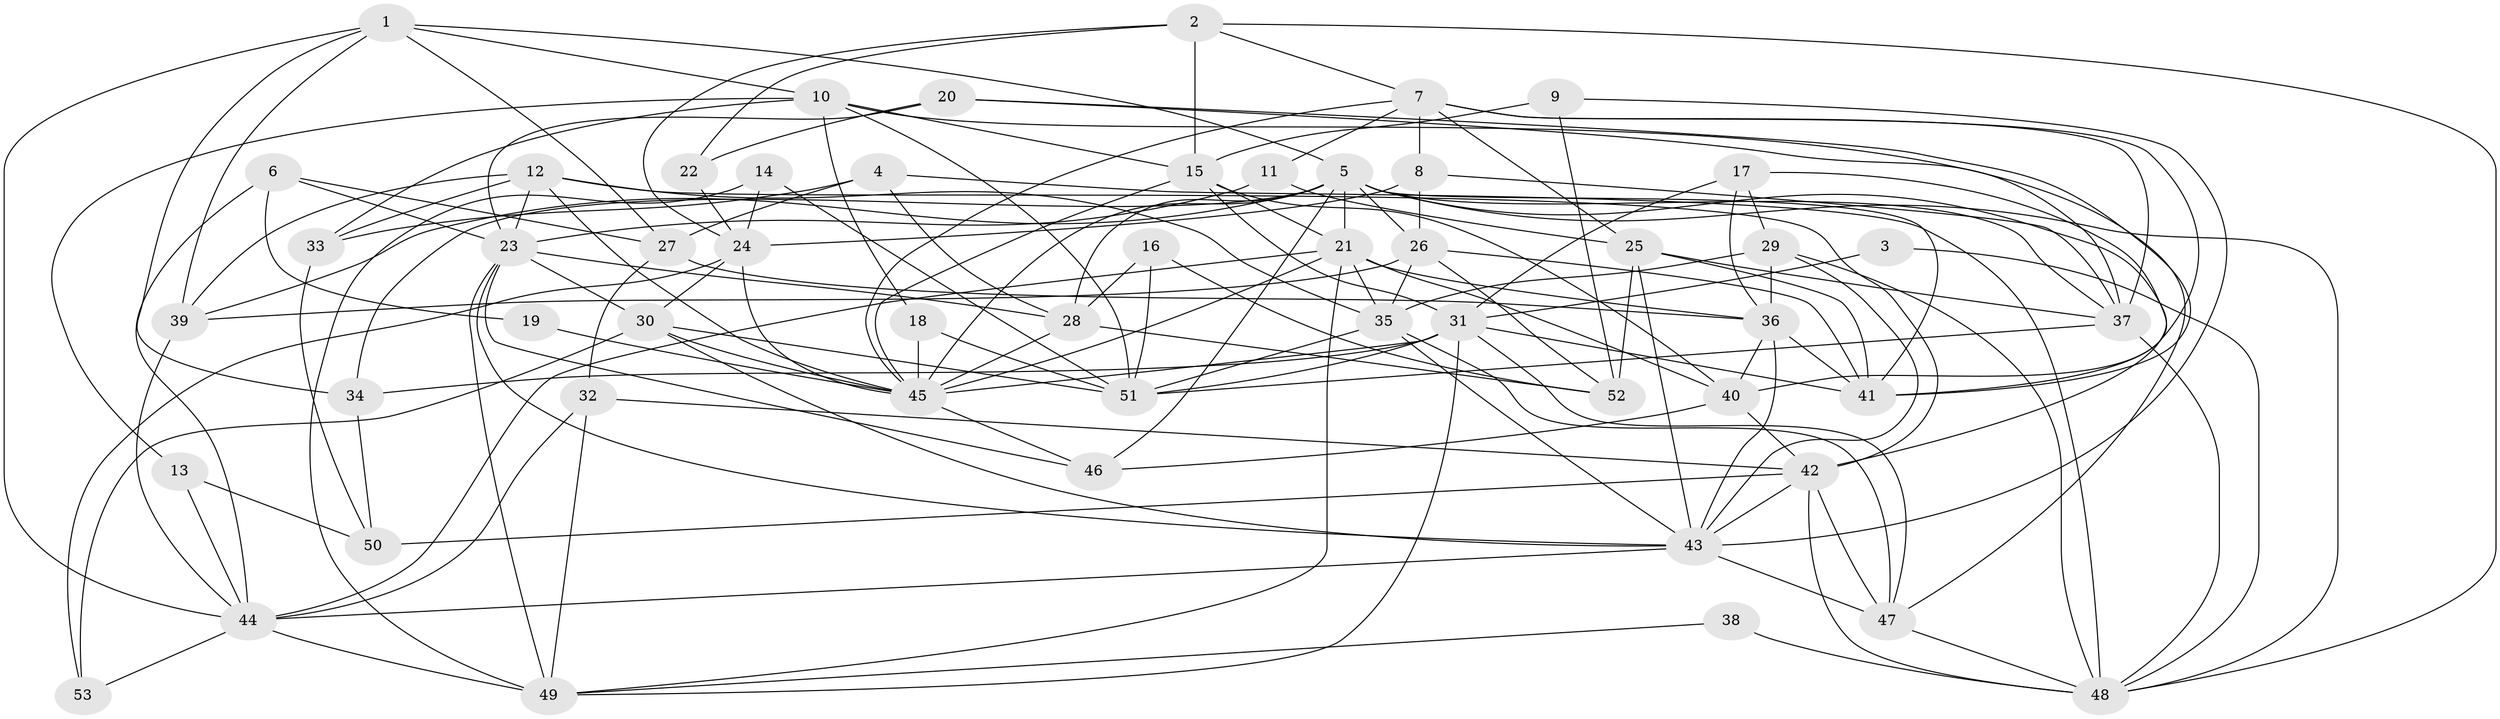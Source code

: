 // original degree distribution, {6: 0.08571428571428572, 5: 0.23809523809523808, 4: 0.26666666666666666, 2: 0.13333333333333333, 3: 0.24761904761904763, 7: 0.009523809523809525, 8: 0.01904761904761905}
// Generated by graph-tools (version 1.1) at 2025/26/03/09/25 03:26:19]
// undirected, 53 vertices, 150 edges
graph export_dot {
graph [start="1"]
  node [color=gray90,style=filled];
  1;
  2;
  3;
  4;
  5;
  6;
  7;
  8;
  9;
  10;
  11;
  12;
  13;
  14;
  15;
  16;
  17;
  18;
  19;
  20;
  21;
  22;
  23;
  24;
  25;
  26;
  27;
  28;
  29;
  30;
  31;
  32;
  33;
  34;
  35;
  36;
  37;
  38;
  39;
  40;
  41;
  42;
  43;
  44;
  45;
  46;
  47;
  48;
  49;
  50;
  51;
  52;
  53;
  1 -- 5 [weight=1.0];
  1 -- 10 [weight=1.0];
  1 -- 27 [weight=1.0];
  1 -- 34 [weight=1.0];
  1 -- 39 [weight=1.0];
  1 -- 44 [weight=1.0];
  2 -- 7 [weight=1.0];
  2 -- 15 [weight=1.0];
  2 -- 22 [weight=1.0];
  2 -- 24 [weight=1.0];
  2 -- 48 [weight=1.0];
  3 -- 31 [weight=1.0];
  3 -- 48 [weight=1.0];
  4 -- 27 [weight=1.0];
  4 -- 28 [weight=1.0];
  4 -- 33 [weight=1.0];
  4 -- 48 [weight=1.0];
  5 -- 21 [weight=1.0];
  5 -- 26 [weight=1.0];
  5 -- 28 [weight=1.0];
  5 -- 34 [weight=1.0];
  5 -- 37 [weight=1.0];
  5 -- 39 [weight=1.0];
  5 -- 41 [weight=1.0];
  5 -- 42 [weight=1.0];
  5 -- 45 [weight=1.0];
  5 -- 46 [weight=2.0];
  5 -- 48 [weight=1.0];
  6 -- 19 [weight=1.0];
  6 -- 23 [weight=1.0];
  6 -- 27 [weight=1.0];
  6 -- 44 [weight=1.0];
  7 -- 8 [weight=1.0];
  7 -- 11 [weight=1.0];
  7 -- 25 [weight=1.0];
  7 -- 37 [weight=1.0];
  7 -- 40 [weight=1.0];
  7 -- 45 [weight=1.0];
  8 -- 24 [weight=1.0];
  8 -- 26 [weight=1.0];
  8 -- 37 [weight=1.0];
  9 -- 15 [weight=1.0];
  9 -- 43 [weight=1.0];
  9 -- 52 [weight=1.0];
  10 -- 13 [weight=1.0];
  10 -- 15 [weight=1.0];
  10 -- 18 [weight=1.0];
  10 -- 33 [weight=1.0];
  10 -- 47 [weight=1.0];
  10 -- 51 [weight=1.0];
  11 -- 23 [weight=1.0];
  11 -- 25 [weight=1.0];
  12 -- 23 [weight=1.0];
  12 -- 33 [weight=1.0];
  12 -- 35 [weight=1.0];
  12 -- 39 [weight=1.0];
  12 -- 42 [weight=1.0];
  12 -- 45 [weight=1.0];
  13 -- 44 [weight=1.0];
  13 -- 50 [weight=1.0];
  14 -- 24 [weight=1.0];
  14 -- 49 [weight=1.0];
  14 -- 51 [weight=1.0];
  15 -- 21 [weight=1.0];
  15 -- 31 [weight=1.0];
  15 -- 40 [weight=1.0];
  15 -- 45 [weight=1.0];
  16 -- 28 [weight=1.0];
  16 -- 51 [weight=1.0];
  16 -- 52 [weight=1.0];
  17 -- 29 [weight=1.0];
  17 -- 31 [weight=1.0];
  17 -- 36 [weight=1.0];
  17 -- 41 [weight=1.0];
  18 -- 45 [weight=1.0];
  18 -- 51 [weight=1.0];
  19 -- 45 [weight=1.0];
  20 -- 22 [weight=1.0];
  20 -- 23 [weight=1.0];
  20 -- 37 [weight=1.0];
  20 -- 41 [weight=1.0];
  21 -- 35 [weight=1.0];
  21 -- 36 [weight=1.0];
  21 -- 40 [weight=1.0];
  21 -- 44 [weight=1.0];
  21 -- 45 [weight=1.0];
  21 -- 49 [weight=1.0];
  22 -- 24 [weight=1.0];
  23 -- 28 [weight=1.0];
  23 -- 30 [weight=1.0];
  23 -- 43 [weight=1.0];
  23 -- 46 [weight=1.0];
  23 -- 49 [weight=1.0];
  24 -- 30 [weight=1.0];
  24 -- 45 [weight=1.0];
  24 -- 53 [weight=1.0];
  25 -- 37 [weight=1.0];
  25 -- 41 [weight=1.0];
  25 -- 43 [weight=1.0];
  25 -- 52 [weight=2.0];
  26 -- 35 [weight=1.0];
  26 -- 39 [weight=1.0];
  26 -- 41 [weight=1.0];
  26 -- 52 [weight=1.0];
  27 -- 32 [weight=1.0];
  27 -- 36 [weight=1.0];
  28 -- 45 [weight=1.0];
  28 -- 52 [weight=1.0];
  29 -- 35 [weight=1.0];
  29 -- 36 [weight=1.0];
  29 -- 43 [weight=1.0];
  29 -- 48 [weight=1.0];
  30 -- 43 [weight=1.0];
  30 -- 45 [weight=1.0];
  30 -- 51 [weight=2.0];
  30 -- 53 [weight=1.0];
  31 -- 34 [weight=1.0];
  31 -- 41 [weight=1.0];
  31 -- 45 [weight=1.0];
  31 -- 47 [weight=1.0];
  31 -- 49 [weight=1.0];
  31 -- 51 [weight=1.0];
  32 -- 42 [weight=1.0];
  32 -- 44 [weight=2.0];
  32 -- 49 [weight=1.0];
  33 -- 50 [weight=1.0];
  34 -- 50 [weight=1.0];
  35 -- 43 [weight=1.0];
  35 -- 47 [weight=1.0];
  35 -- 51 [weight=1.0];
  36 -- 40 [weight=1.0];
  36 -- 41 [weight=1.0];
  36 -- 43 [weight=1.0];
  37 -- 48 [weight=1.0];
  37 -- 51 [weight=1.0];
  38 -- 48 [weight=2.0];
  38 -- 49 [weight=1.0];
  39 -- 44 [weight=1.0];
  40 -- 42 [weight=1.0];
  40 -- 46 [weight=1.0];
  42 -- 43 [weight=1.0];
  42 -- 47 [weight=1.0];
  42 -- 48 [weight=1.0];
  42 -- 50 [weight=1.0];
  43 -- 44 [weight=1.0];
  43 -- 47 [weight=1.0];
  44 -- 49 [weight=1.0];
  44 -- 53 [weight=1.0];
  45 -- 46 [weight=2.0];
  47 -- 48 [weight=1.0];
}

